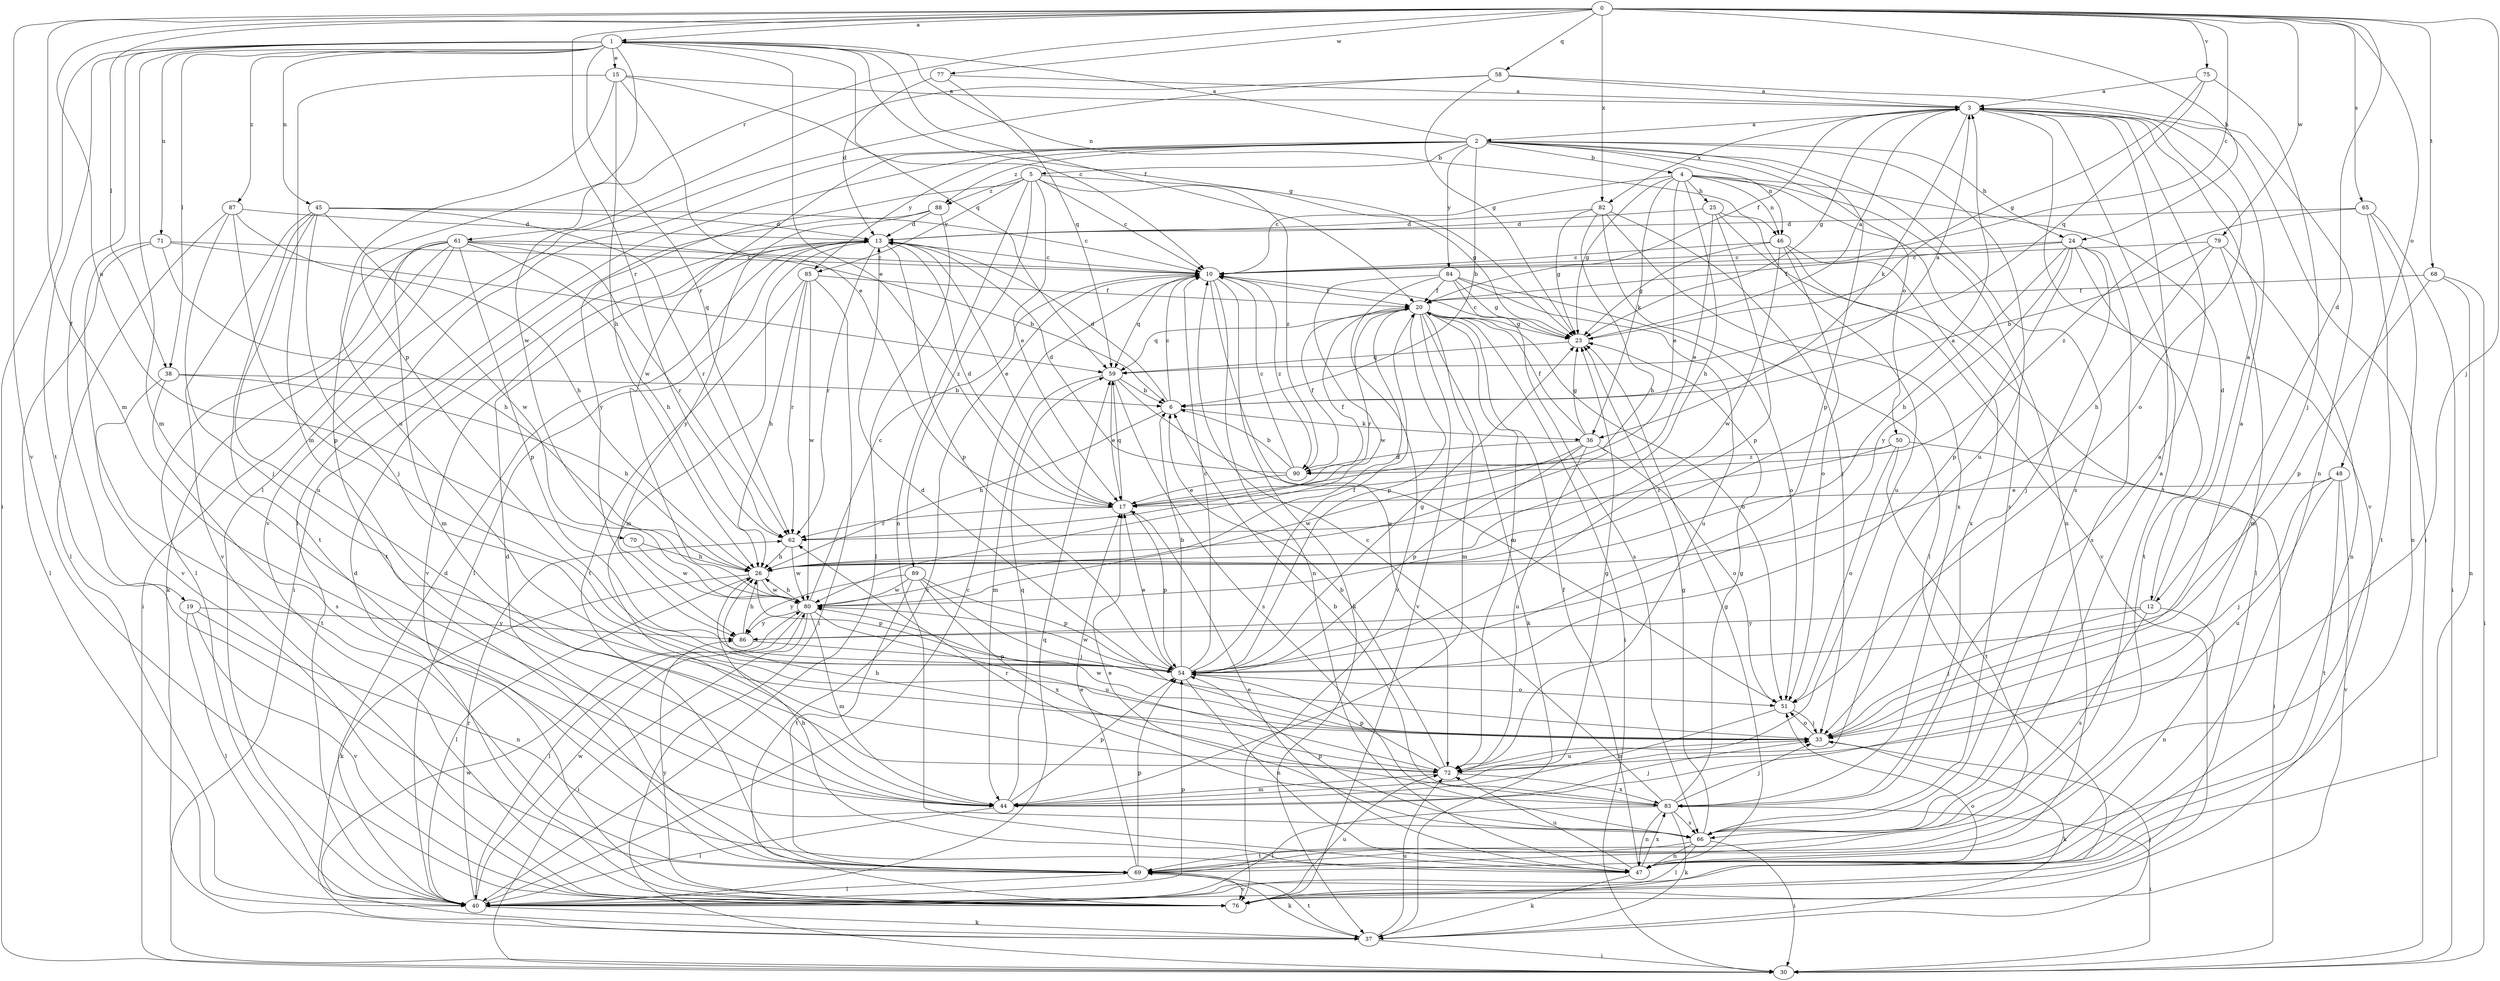 strict digraph  {
0;
1;
2;
3;
4;
5;
6;
10;
12;
13;
15;
17;
19;
20;
23;
24;
25;
26;
30;
33;
36;
37;
38;
40;
44;
45;
46;
47;
48;
50;
51;
54;
58;
59;
61;
62;
65;
66;
68;
69;
70;
71;
72;
75;
76;
77;
79;
80;
82;
83;
84;
85;
86;
87;
88;
89;
90;
0 -> 1  [label=a];
0 -> 10  [label=c];
0 -> 12  [label=d];
0 -> 24  [label=h];
0 -> 33  [label=j];
0 -> 38  [label=l];
0 -> 44  [label=m];
0 -> 48  [label=o];
0 -> 58  [label=q];
0 -> 61  [label=r];
0 -> 62  [label=r];
0 -> 65  [label=s];
0 -> 68  [label=t];
0 -> 70  [label=u];
0 -> 75  [label=v];
0 -> 76  [label=v];
0 -> 77  [label=w];
0 -> 79  [label=w];
0 -> 82  [label=x];
1 -> 15  [label=e];
1 -> 17  [label=e];
1 -> 19  [label=f];
1 -> 20  [label=f];
1 -> 23  [label=g];
1 -> 30  [label=i];
1 -> 38  [label=l];
1 -> 44  [label=m];
1 -> 45  [label=n];
1 -> 46  [label=n];
1 -> 54  [label=p];
1 -> 59  [label=q];
1 -> 62  [label=r];
1 -> 69  [label=t];
1 -> 71  [label=u];
1 -> 87  [label=z];
2 -> 1  [label=a];
2 -> 4  [label=b];
2 -> 5  [label=b];
2 -> 6  [label=b];
2 -> 24  [label=h];
2 -> 40  [label=l];
2 -> 46  [label=n];
2 -> 50  [label=o];
2 -> 54  [label=p];
2 -> 66  [label=s];
2 -> 72  [label=u];
2 -> 76  [label=v];
2 -> 80  [label=w];
2 -> 84  [label=y];
2 -> 85  [label=y];
2 -> 88  [label=z];
3 -> 2  [label=a];
3 -> 20  [label=f];
3 -> 23  [label=g];
3 -> 30  [label=i];
3 -> 36  [label=k];
3 -> 51  [label=o];
3 -> 69  [label=t];
3 -> 76  [label=v];
3 -> 82  [label=x];
4 -> 10  [label=c];
4 -> 12  [label=d];
4 -> 17  [label=e];
4 -> 23  [label=g];
4 -> 25  [label=h];
4 -> 26  [label=h];
4 -> 36  [label=k];
4 -> 46  [label=n];
4 -> 47  [label=n];
4 -> 66  [label=s];
5 -> 10  [label=c];
5 -> 17  [label=e];
5 -> 23  [label=g];
5 -> 47  [label=n];
5 -> 85  [label=y];
5 -> 86  [label=y];
5 -> 88  [label=z];
5 -> 89  [label=z];
5 -> 90  [label=z];
6 -> 3  [label=a];
6 -> 10  [label=c];
6 -> 13  [label=d];
6 -> 26  [label=h];
6 -> 36  [label=k];
10 -> 20  [label=f];
10 -> 37  [label=k];
10 -> 47  [label=n];
10 -> 59  [label=q];
10 -> 72  [label=u];
10 -> 90  [label=z];
12 -> 3  [label=a];
12 -> 33  [label=j];
12 -> 47  [label=n];
12 -> 66  [label=s];
12 -> 86  [label=y];
13 -> 10  [label=c];
13 -> 17  [label=e];
13 -> 40  [label=l];
13 -> 44  [label=m];
13 -> 54  [label=p];
13 -> 62  [label=r];
13 -> 76  [label=v];
15 -> 3  [label=a];
15 -> 10  [label=c];
15 -> 17  [label=e];
15 -> 26  [label=h];
15 -> 44  [label=m];
15 -> 72  [label=u];
17 -> 13  [label=d];
17 -> 20  [label=f];
17 -> 54  [label=p];
17 -> 59  [label=q];
17 -> 62  [label=r];
19 -> 40  [label=l];
19 -> 47  [label=n];
19 -> 76  [label=v];
19 -> 86  [label=y];
20 -> 23  [label=g];
20 -> 30  [label=i];
20 -> 37  [label=k];
20 -> 44  [label=m];
20 -> 51  [label=o];
20 -> 54  [label=p];
20 -> 59  [label=q];
20 -> 62  [label=r];
20 -> 72  [label=u];
20 -> 76  [label=v];
23 -> 3  [label=a];
23 -> 10  [label=c];
23 -> 59  [label=q];
24 -> 10  [label=c];
24 -> 20  [label=f];
24 -> 26  [label=h];
24 -> 33  [label=j];
24 -> 54  [label=p];
24 -> 66  [label=s];
24 -> 69  [label=t];
24 -> 86  [label=y];
25 -> 13  [label=d];
25 -> 17  [label=e];
25 -> 54  [label=p];
25 -> 72  [label=u];
25 -> 76  [label=v];
26 -> 3  [label=a];
26 -> 37  [label=k];
26 -> 40  [label=l];
26 -> 54  [label=p];
26 -> 80  [label=w];
33 -> 3  [label=a];
33 -> 13  [label=d];
33 -> 37  [label=k];
33 -> 51  [label=o];
33 -> 72  [label=u];
33 -> 80  [label=w];
36 -> 20  [label=f];
36 -> 23  [label=g];
36 -> 51  [label=o];
36 -> 54  [label=p];
36 -> 72  [label=u];
36 -> 80  [label=w];
36 -> 90  [label=z];
37 -> 30  [label=i];
37 -> 33  [label=j];
37 -> 69  [label=t];
37 -> 72  [label=u];
37 -> 80  [label=w];
38 -> 6  [label=b];
38 -> 26  [label=h];
38 -> 66  [label=s];
38 -> 69  [label=t];
40 -> 10  [label=c];
40 -> 13  [label=d];
40 -> 37  [label=k];
40 -> 54  [label=p];
40 -> 59  [label=q];
40 -> 62  [label=r];
40 -> 80  [label=w];
44 -> 23  [label=g];
44 -> 33  [label=j];
44 -> 40  [label=l];
44 -> 54  [label=p];
44 -> 59  [label=q];
45 -> 10  [label=c];
45 -> 13  [label=d];
45 -> 33  [label=j];
45 -> 62  [label=r];
45 -> 69  [label=t];
45 -> 72  [label=u];
45 -> 76  [label=v];
45 -> 80  [label=w];
46 -> 10  [label=c];
46 -> 23  [label=g];
46 -> 40  [label=l];
46 -> 51  [label=o];
46 -> 80  [label=w];
46 -> 83  [label=x];
47 -> 17  [label=e];
47 -> 20  [label=f];
47 -> 23  [label=g];
47 -> 26  [label=h];
47 -> 37  [label=k];
47 -> 72  [label=u];
47 -> 83  [label=x];
48 -> 17  [label=e];
48 -> 33  [label=j];
48 -> 69  [label=t];
48 -> 72  [label=u];
48 -> 76  [label=v];
50 -> 30  [label=i];
50 -> 51  [label=o];
50 -> 62  [label=r];
50 -> 69  [label=t];
50 -> 90  [label=z];
51 -> 33  [label=j];
51 -> 44  [label=m];
54 -> 6  [label=b];
54 -> 10  [label=c];
54 -> 17  [label=e];
54 -> 20  [label=f];
54 -> 23  [label=g];
54 -> 47  [label=n];
54 -> 51  [label=o];
54 -> 80  [label=w];
58 -> 3  [label=a];
58 -> 23  [label=g];
58 -> 40  [label=l];
58 -> 47  [label=n];
58 -> 80  [label=w];
59 -> 6  [label=b];
59 -> 17  [label=e];
59 -> 44  [label=m];
59 -> 51  [label=o];
59 -> 66  [label=s];
61 -> 6  [label=b];
61 -> 10  [label=c];
61 -> 26  [label=h];
61 -> 30  [label=i];
61 -> 37  [label=k];
61 -> 40  [label=l];
61 -> 44  [label=m];
61 -> 54  [label=p];
61 -> 62  [label=r];
61 -> 69  [label=t];
62 -> 26  [label=h];
62 -> 80  [label=w];
65 -> 13  [label=d];
65 -> 30  [label=i];
65 -> 47  [label=n];
65 -> 69  [label=t];
65 -> 90  [label=z];
66 -> 3  [label=a];
66 -> 17  [label=e];
66 -> 23  [label=g];
66 -> 30  [label=i];
66 -> 40  [label=l];
66 -> 47  [label=n];
66 -> 54  [label=p];
66 -> 69  [label=t];
68 -> 20  [label=f];
68 -> 30  [label=i];
68 -> 47  [label=n];
68 -> 54  [label=p];
69 -> 13  [label=d];
69 -> 17  [label=e];
69 -> 37  [label=k];
69 -> 40  [label=l];
69 -> 54  [label=p];
69 -> 76  [label=v];
70 -> 26  [label=h];
70 -> 80  [label=w];
71 -> 10  [label=c];
71 -> 26  [label=h];
71 -> 40  [label=l];
71 -> 59  [label=q];
71 -> 76  [label=v];
72 -> 6  [label=b];
72 -> 26  [label=h];
72 -> 44  [label=m];
72 -> 54  [label=p];
72 -> 83  [label=x];
75 -> 3  [label=a];
75 -> 23  [label=g];
75 -> 33  [label=j];
75 -> 59  [label=q];
76 -> 10  [label=c];
76 -> 13  [label=d];
76 -> 51  [label=o];
76 -> 72  [label=u];
76 -> 86  [label=y];
77 -> 3  [label=a];
77 -> 13  [label=d];
77 -> 59  [label=q];
79 -> 6  [label=b];
79 -> 10  [label=c];
79 -> 26  [label=h];
79 -> 44  [label=m];
79 -> 47  [label=n];
80 -> 10  [label=c];
80 -> 20  [label=f];
80 -> 26  [label=h];
80 -> 30  [label=i];
80 -> 40  [label=l];
80 -> 44  [label=m];
80 -> 72  [label=u];
80 -> 86  [label=y];
82 -> 13  [label=d];
82 -> 23  [label=g];
82 -> 26  [label=h];
82 -> 33  [label=j];
82 -> 40  [label=l];
82 -> 83  [label=x];
83 -> 3  [label=a];
83 -> 6  [label=b];
83 -> 10  [label=c];
83 -> 23  [label=g];
83 -> 30  [label=i];
83 -> 33  [label=j];
83 -> 37  [label=k];
83 -> 40  [label=l];
83 -> 47  [label=n];
83 -> 62  [label=r];
83 -> 66  [label=s];
84 -> 20  [label=f];
84 -> 23  [label=g];
84 -> 51  [label=o];
84 -> 66  [label=s];
84 -> 72  [label=u];
84 -> 76  [label=v];
84 -> 80  [label=w];
85 -> 20  [label=f];
85 -> 26  [label=h];
85 -> 30  [label=i];
85 -> 62  [label=r];
85 -> 69  [label=t];
85 -> 80  [label=w];
86 -> 26  [label=h];
86 -> 54  [label=p];
87 -> 13  [label=d];
87 -> 26  [label=h];
87 -> 33  [label=j];
87 -> 40  [label=l];
87 -> 54  [label=p];
88 -> 13  [label=d];
88 -> 30  [label=i];
88 -> 40  [label=l];
88 -> 86  [label=y];
89 -> 33  [label=j];
89 -> 54  [label=p];
89 -> 69  [label=t];
89 -> 80  [label=w];
89 -> 83  [label=x];
89 -> 86  [label=y];
90 -> 6  [label=b];
90 -> 10  [label=c];
90 -> 13  [label=d];
90 -> 17  [label=e];
90 -> 20  [label=f];
}
